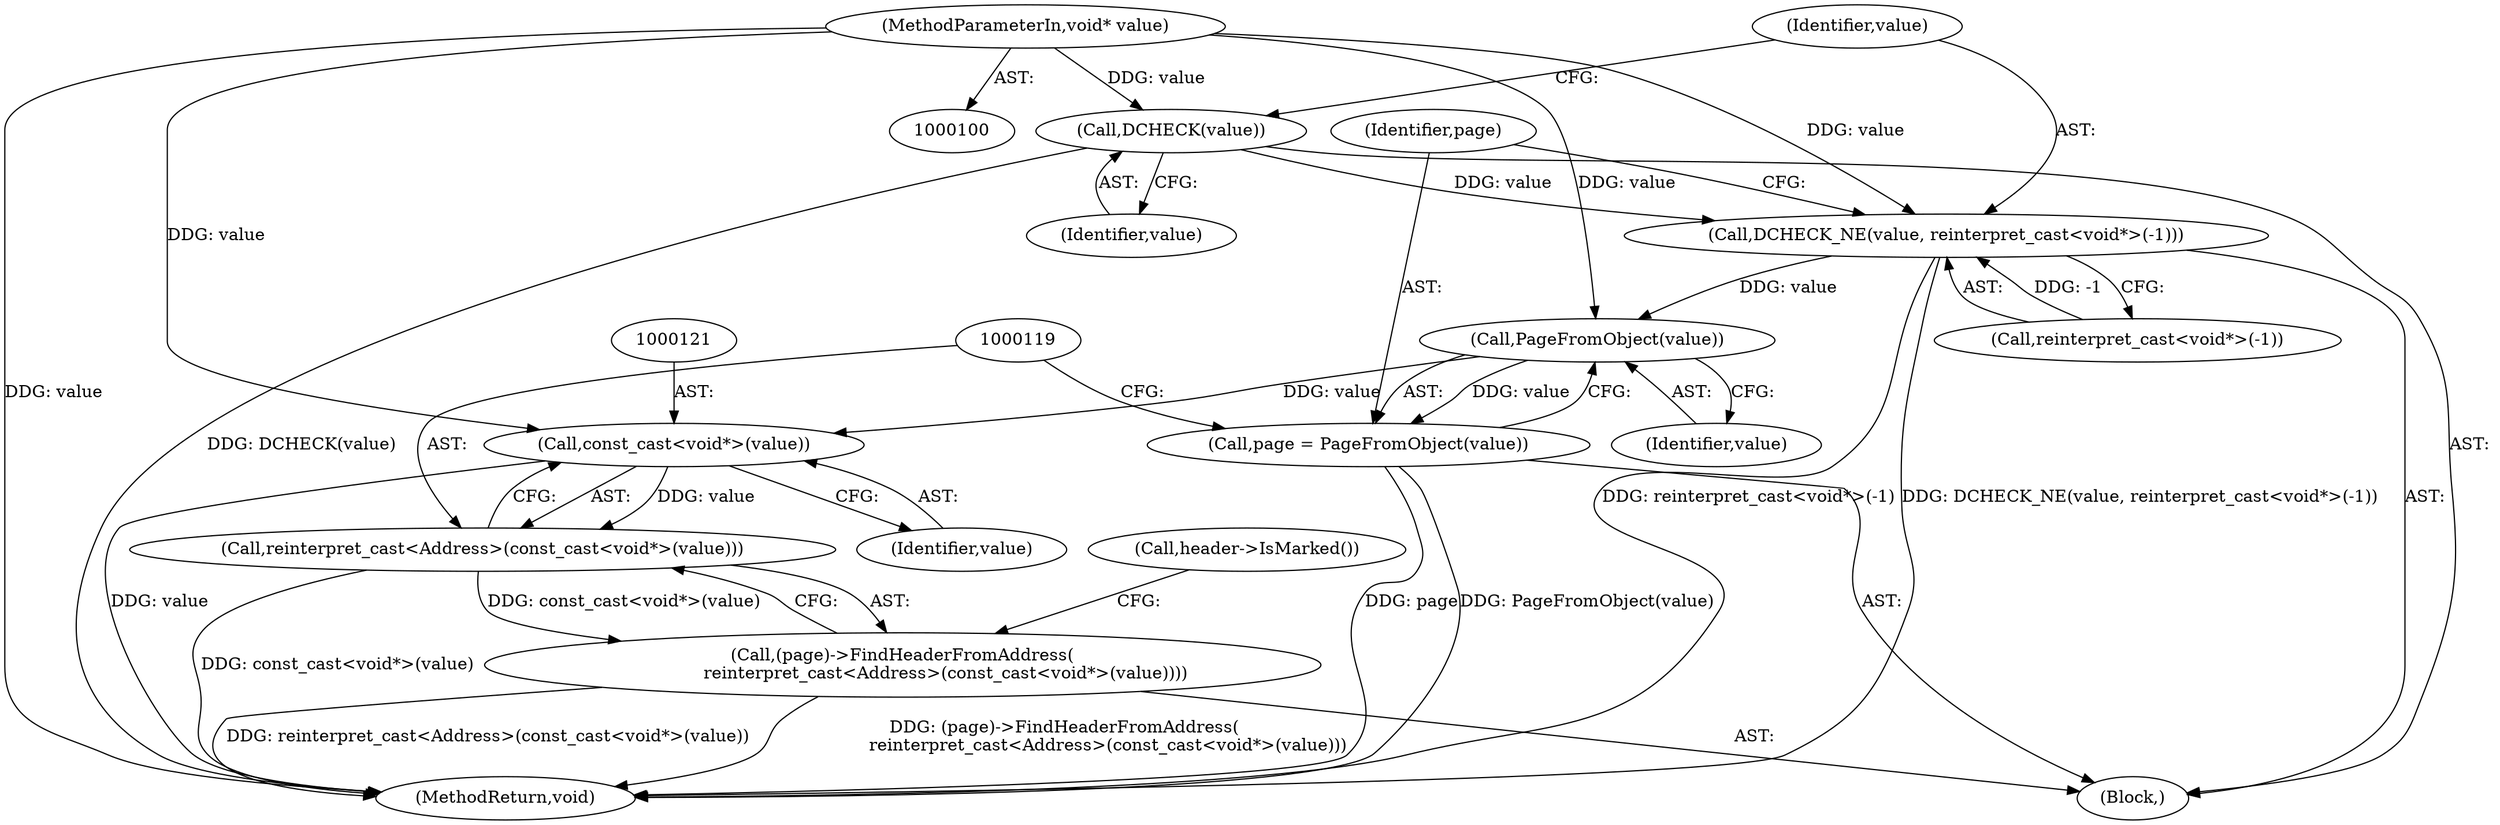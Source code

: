 digraph "0_Chrome_20b65d00ca3d8696430e22efad7485366f8c3a21_3@pointer" {
"1000105" [label="(Call,DCHECK(value))"];
"1000101" [label="(MethodParameterIn,void* value)"];
"1000107" [label="(Call,DCHECK_NE(value, reinterpret_cast<void*>(-1)))"];
"1000115" [label="(Call,PageFromObject(value))"];
"1000113" [label="(Call,page = PageFromObject(value))"];
"1000120" [label="(Call,const_cast<void*>(value))"];
"1000118" [label="(Call,reinterpret_cast<Address>(const_cast<void*>(value)))"];
"1000117" [label="(Call,(page)->FindHeaderFromAddress(\n                reinterpret_cast<Address>(const_cast<void*>(value))))"];
"1000102" [label="(Block,)"];
"1000113" [label="(Call,page = PageFromObject(value))"];
"1000116" [label="(Identifier,value)"];
"1000109" [label="(Call,reinterpret_cast<void*>(-1))"];
"1000124" [label="(Call,header->IsMarked())"];
"1000117" [label="(Call,(page)->FindHeaderFromAddress(\n                reinterpret_cast<Address>(const_cast<void*>(value))))"];
"1000115" [label="(Call,PageFromObject(value))"];
"1000122" [label="(Identifier,value)"];
"1000107" [label="(Call,DCHECK_NE(value, reinterpret_cast<void*>(-1)))"];
"1000114" [label="(Identifier,page)"];
"1000128" [label="(MethodReturn,void)"];
"1000106" [label="(Identifier,value)"];
"1000120" [label="(Call,const_cast<void*>(value))"];
"1000105" [label="(Call,DCHECK(value))"];
"1000101" [label="(MethodParameterIn,void* value)"];
"1000108" [label="(Identifier,value)"];
"1000118" [label="(Call,reinterpret_cast<Address>(const_cast<void*>(value)))"];
"1000105" -> "1000102"  [label="AST: "];
"1000105" -> "1000106"  [label="CFG: "];
"1000106" -> "1000105"  [label="AST: "];
"1000108" -> "1000105"  [label="CFG: "];
"1000105" -> "1000128"  [label="DDG: DCHECK(value)"];
"1000101" -> "1000105"  [label="DDG: value"];
"1000105" -> "1000107"  [label="DDG: value"];
"1000101" -> "1000100"  [label="AST: "];
"1000101" -> "1000128"  [label="DDG: value"];
"1000101" -> "1000107"  [label="DDG: value"];
"1000101" -> "1000115"  [label="DDG: value"];
"1000101" -> "1000120"  [label="DDG: value"];
"1000107" -> "1000102"  [label="AST: "];
"1000107" -> "1000109"  [label="CFG: "];
"1000108" -> "1000107"  [label="AST: "];
"1000109" -> "1000107"  [label="AST: "];
"1000114" -> "1000107"  [label="CFG: "];
"1000107" -> "1000128"  [label="DDG: DCHECK_NE(value, reinterpret_cast<void*>(-1))"];
"1000107" -> "1000128"  [label="DDG: reinterpret_cast<void*>(-1)"];
"1000109" -> "1000107"  [label="DDG: -1"];
"1000107" -> "1000115"  [label="DDG: value"];
"1000115" -> "1000113"  [label="AST: "];
"1000115" -> "1000116"  [label="CFG: "];
"1000116" -> "1000115"  [label="AST: "];
"1000113" -> "1000115"  [label="CFG: "];
"1000115" -> "1000113"  [label="DDG: value"];
"1000115" -> "1000120"  [label="DDG: value"];
"1000113" -> "1000102"  [label="AST: "];
"1000114" -> "1000113"  [label="AST: "];
"1000119" -> "1000113"  [label="CFG: "];
"1000113" -> "1000128"  [label="DDG: page"];
"1000113" -> "1000128"  [label="DDG: PageFromObject(value)"];
"1000120" -> "1000118"  [label="AST: "];
"1000120" -> "1000122"  [label="CFG: "];
"1000121" -> "1000120"  [label="AST: "];
"1000122" -> "1000120"  [label="AST: "];
"1000118" -> "1000120"  [label="CFG: "];
"1000120" -> "1000128"  [label="DDG: value"];
"1000120" -> "1000118"  [label="DDG: value"];
"1000118" -> "1000117"  [label="AST: "];
"1000119" -> "1000118"  [label="AST: "];
"1000117" -> "1000118"  [label="CFG: "];
"1000118" -> "1000128"  [label="DDG: const_cast<void*>(value)"];
"1000118" -> "1000117"  [label="DDG: const_cast<void*>(value)"];
"1000117" -> "1000102"  [label="AST: "];
"1000124" -> "1000117"  [label="CFG: "];
"1000117" -> "1000128"  [label="DDG: (page)->FindHeaderFromAddress(\n                reinterpret_cast<Address>(const_cast<void*>(value)))"];
"1000117" -> "1000128"  [label="DDG: reinterpret_cast<Address>(const_cast<void*>(value))"];
}
